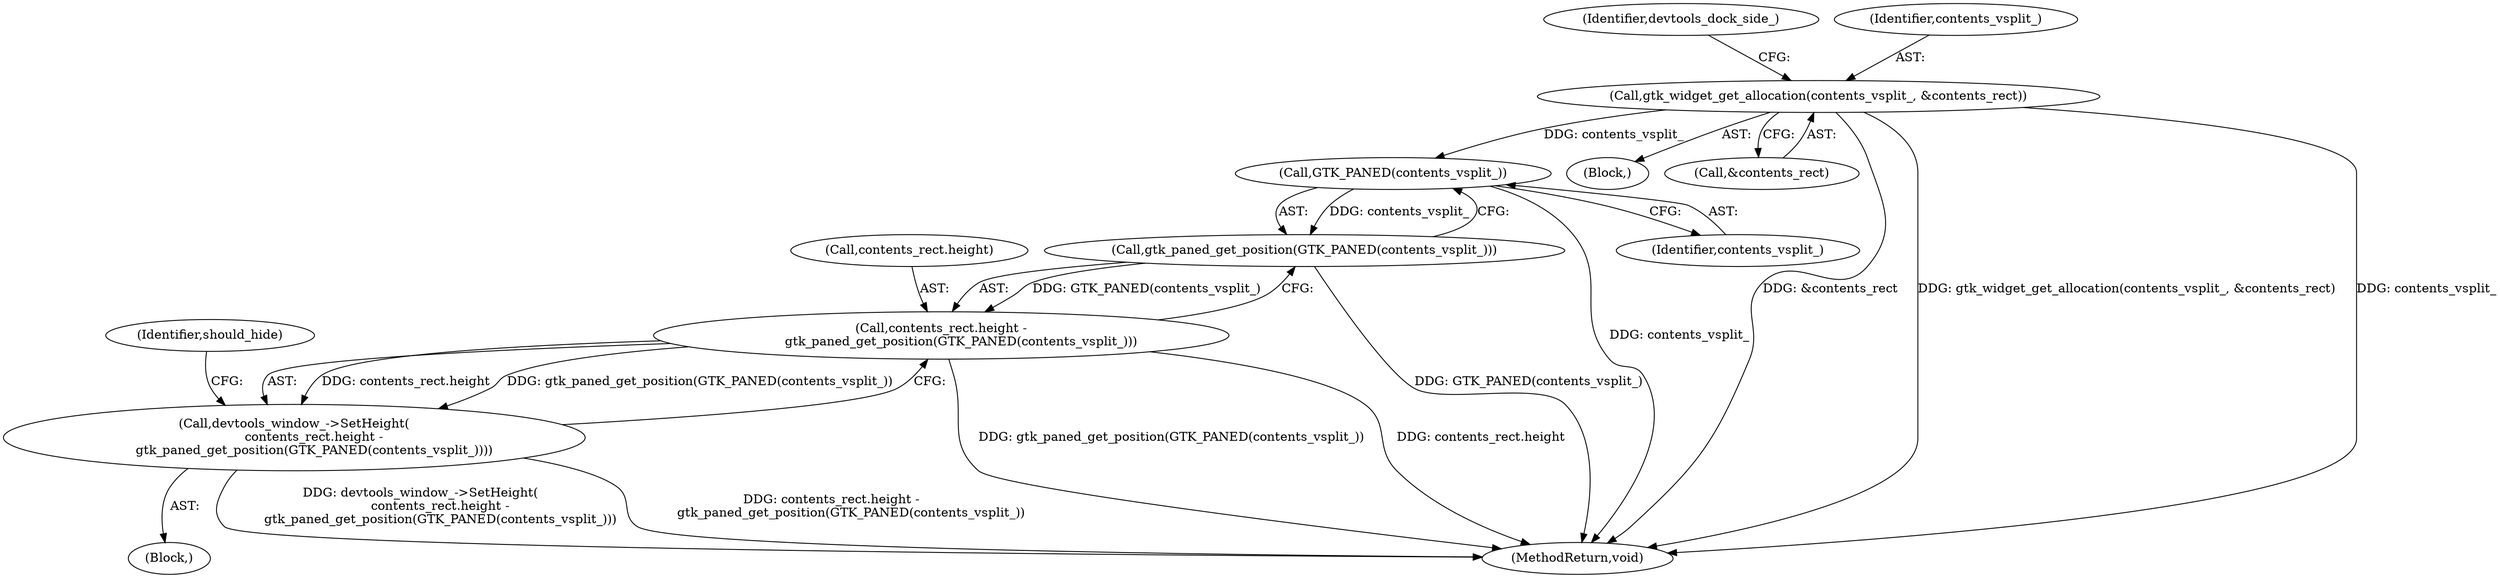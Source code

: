 digraph "0_Chrome_e89cfcb9090e8c98129ae9160c513f504db74599_9@API" {
"1000149" [label="(Call,gtk_widget_get_allocation(contents_vsplit_, &contents_rect))"];
"1000174" [label="(Call,GTK_PANED(contents_vsplit_))"];
"1000173" [label="(Call,gtk_paned_get_position(GTK_PANED(contents_vsplit_)))"];
"1000169" [label="(Call,contents_rect.height -\n          gtk_paned_get_position(GTK_PANED(contents_vsplit_)))"];
"1000168" [label="(Call,devtools_window_->SetHeight(\n          contents_rect.height -\n          gtk_paned_get_position(GTK_PANED(contents_vsplit_))))"];
"1000147" [label="(Block,)"];
"1000155" [label="(Identifier,devtools_dock_side_)"];
"1000168" [label="(Call,devtools_window_->SetHeight(\n          contents_rect.height -\n          gtk_paned_get_position(GTK_PANED(contents_vsplit_))))"];
"1000169" [label="(Call,contents_rect.height -\n          gtk_paned_get_position(GTK_PANED(contents_vsplit_)))"];
"1000174" [label="(Call,GTK_PANED(contents_vsplit_))"];
"1000150" [label="(Identifier,contents_vsplit_)"];
"1000149" [label="(Call,gtk_widget_get_allocation(contents_vsplit_, &contents_rect))"];
"1000151" [label="(Call,&contents_rect)"];
"1000173" [label="(Call,gtk_paned_get_position(GTK_PANED(contents_vsplit_)))"];
"1000214" [label="(MethodReturn,void)"];
"1000175" [label="(Identifier,contents_vsplit_)"];
"1000167" [label="(Block,)"];
"1000178" [label="(Identifier,should_hide)"];
"1000170" [label="(Call,contents_rect.height)"];
"1000149" -> "1000147"  [label="AST: "];
"1000149" -> "1000151"  [label="CFG: "];
"1000150" -> "1000149"  [label="AST: "];
"1000151" -> "1000149"  [label="AST: "];
"1000155" -> "1000149"  [label="CFG: "];
"1000149" -> "1000214"  [label="DDG: &contents_rect"];
"1000149" -> "1000214"  [label="DDG: gtk_widget_get_allocation(contents_vsplit_, &contents_rect)"];
"1000149" -> "1000214"  [label="DDG: contents_vsplit_"];
"1000149" -> "1000174"  [label="DDG: contents_vsplit_"];
"1000174" -> "1000173"  [label="AST: "];
"1000174" -> "1000175"  [label="CFG: "];
"1000175" -> "1000174"  [label="AST: "];
"1000173" -> "1000174"  [label="CFG: "];
"1000174" -> "1000214"  [label="DDG: contents_vsplit_"];
"1000174" -> "1000173"  [label="DDG: contents_vsplit_"];
"1000173" -> "1000169"  [label="AST: "];
"1000169" -> "1000173"  [label="CFG: "];
"1000173" -> "1000214"  [label="DDG: GTK_PANED(contents_vsplit_)"];
"1000173" -> "1000169"  [label="DDG: GTK_PANED(contents_vsplit_)"];
"1000169" -> "1000168"  [label="AST: "];
"1000170" -> "1000169"  [label="AST: "];
"1000168" -> "1000169"  [label="CFG: "];
"1000169" -> "1000214"  [label="DDG: gtk_paned_get_position(GTK_PANED(contents_vsplit_))"];
"1000169" -> "1000214"  [label="DDG: contents_rect.height"];
"1000169" -> "1000168"  [label="DDG: contents_rect.height"];
"1000169" -> "1000168"  [label="DDG: gtk_paned_get_position(GTK_PANED(contents_vsplit_))"];
"1000168" -> "1000167"  [label="AST: "];
"1000178" -> "1000168"  [label="CFG: "];
"1000168" -> "1000214"  [label="DDG: devtools_window_->SetHeight(\n          contents_rect.height -\n          gtk_paned_get_position(GTK_PANED(contents_vsplit_)))"];
"1000168" -> "1000214"  [label="DDG: contents_rect.height -\n          gtk_paned_get_position(GTK_PANED(contents_vsplit_))"];
}
